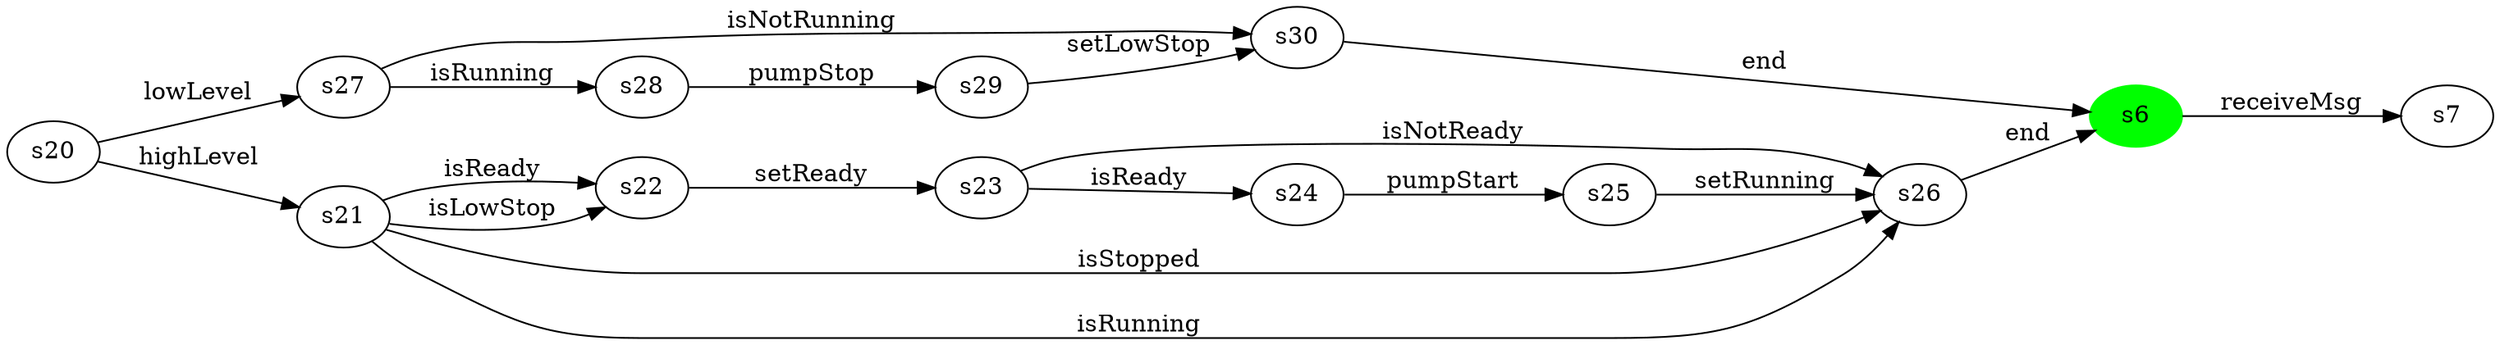 digraph G {
rankdir=LR;
state0[ label = "s6", style=filled, color=green ];
state0 -> state1 [ label=" receiveMsg " ];
state1 [ label = "s7" ];
state2 [ label = "s20" ];
state2 -> state3 [ label=" lowLevel " ];
state2 -> state4 [ label=" highLevel " ];
state5 [ label = "s30" ];
state5 -> state0 [ label=" end " ];
state6 [ label = "s22" ];
state6 -> state7 [ label=" setReady " ];
state4 [ label = "s21" ];
state4 -> state8 [ label=" isStopped " ];
state4 -> state8 [ label=" isRunning " ];
state4 -> state6 [ label=" isReady " ];
state4 -> state6 [ label=" isLowStop " ];
state9 [ label = "s24" ];
state9 -> state10 [ label=" pumpStart " ];
state7 [ label = "s23" ];
state7 -> state8 [ label=" isNotReady " ];
state7 -> state9 [ label=" isReady " ];
state8 [ label = "s26" ];
state8 -> state0 [ label=" end " ];
state10 [ label = "s25" ];
state10 -> state8 [ label=" setRunning " ];
state11 [ label = "s28" ];
state11 -> state12 [ label=" pumpStop " ];
state3 [ label = "s27" ];
state3 -> state11 [ label=" isRunning " ];
state3 -> state5 [ label=" isNotRunning " ];
state12 [ label = "s29" ];
state12 -> state5 [ label=" setLowStop " ];
}

